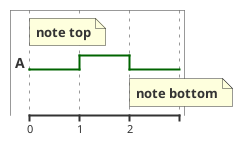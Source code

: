 {
  "sha1": "jc8dp7gndrxb2pw8v8mvan62w9g3qkz",
  "insertion": {
    "when": "2024-06-03T18:59:31.719Z",
    "url": "https://github.com/plantuml/plantuml/issues/1465#issuecomment-1597648143",
    "user": "plantuml@gmail.com"
  }
}
@startuml
binary "A" as a
@0
a is low
note top of a : note top
@1
a is high
@2
a is low
note bottom of a : note bottom
@enduml
